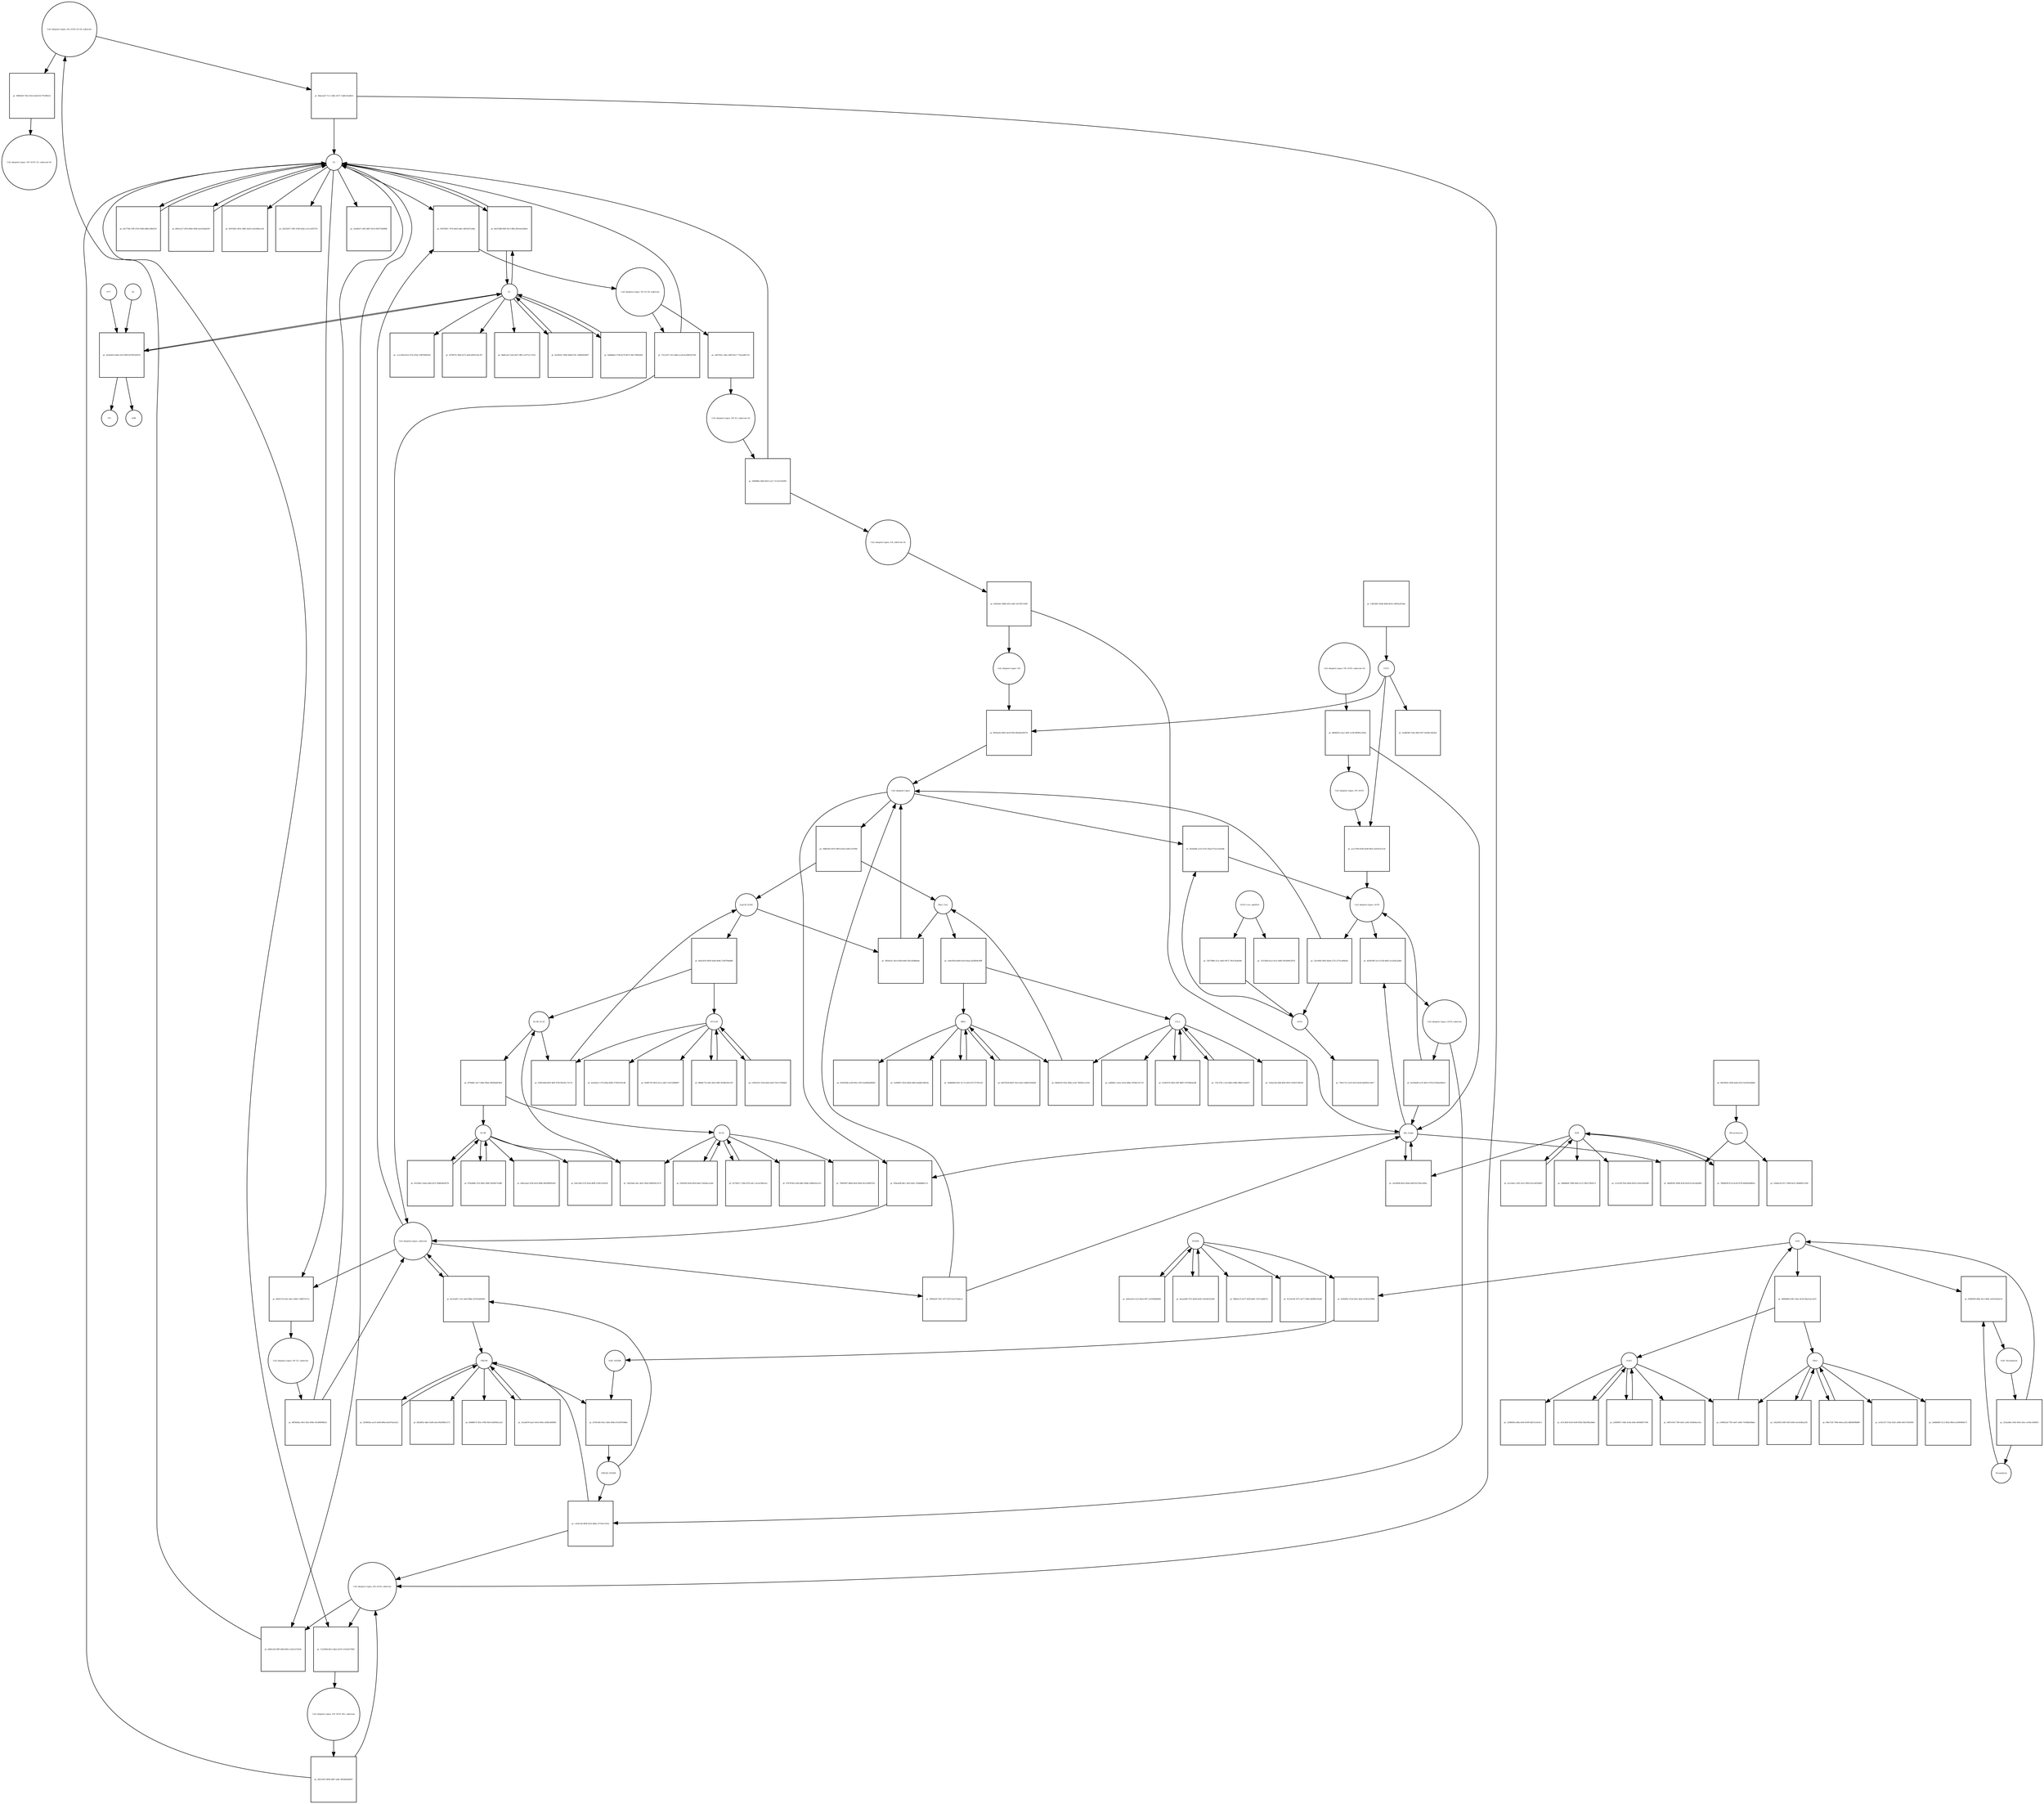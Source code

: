 strict digraph  {
"Cul2 ubiquitin ligase_N8_Orf10_E2-Ub_substrate" [annotation="urn_miriam_ncbiprotein_BCD58762|urn_miriam_hgnc.symbol_UBE2|urn_miriam_hgnc.symbol_ZYG11B|urn_miriam_hgnc.symbol_ELOB|urn_miriam_hgnc.symbol_ELOC|urn_miriam_hgnc.symbol_RBX1|urn_miriam_hgnc.symbol_CUL2|urn_miriam_hgnc.symbol_NEDD8", bipartite=0, cls=complex, fontsize=4, label="Cul2 ubiquitin ligase_N8_Orf10_E2-Ub_substrate", shape=circle];
"pr_094f0a0f-75b2-41b2-bcb8-02277b39622e" [annotation="", bipartite=1, cls=process, fontsize=4, label="pr_094f0a0f-75b2-41b2-bcb8-02277b39622e", shape=square];
"Cul2 ubiquitin ligase_N8_Orf10_E2_substrate-Ub" [annotation="urn_miriam_ncbiprotein_BCD58762|urn_miriam_hgnc.symbol_UBE2|urn_miriam_hgnc.symbol_ZYG11B|urn_miriam_hgnc.symbol_ELOB|urn_miriam_hgnc.symbol_ELOC|urn_miriam_hgnc.symbol_RBX1|urn_miriam_hgnc.symbol_CUL2|urn_miriam_hgnc.symbol_NEDD8", bipartite=0, cls=complex, fontsize=4, label="Cul2 ubiquitin ligase_N8_Orf10_E2_substrate-Ub", shape=circle];
"Cul2 ubiquitin ligase_N8_E2-Ub_substrate" [annotation="urn_miriam_hgnc.symbol_ZYG11B|urn_miriam_hgnc.symbol_RBX1|urn_miriam_hgnc.symbol_ELOB|urn_miriam_hgnc.symbol_ELOC|urn_miriam_hgnc.symbol_CUL2|urn_miriam_hgnc.symbol_NEDD8|urn_miriam_hgnc.symbol_UBE2", bipartite=0, cls=complex, fontsize=4, label="Cul2 ubiquitin ligase_N8_E2-Ub_substrate", shape=circle];
"pr_a9d7362c-39ee-44f9-92e7-772eea8d17e3" [annotation="", bipartite=1, cls=process, fontsize=4, label="pr_a9d7362c-39ee-44f9-92e7-772eea8d17e3", shape=square];
"Cul2 ubiquitin ligase_N8_E2_substrate-Ub" [annotation="urn_miriam_hgnc.symbol_ZYG11B|urn_miriam_hgnc.symbol_UBE2|urn_miriam_hgnc.symbol_ELOB|urn_miriam_hgnc.symbol_ELOC|urn_miriam_hgnc.symbol_RBX1|urn_miriam_hgnc.symbol_CUL2|urn_miriam_hgnc.symbol_NEDD8", bipartite=0, cls=complex, fontsize=4, label="Cul2 ubiquitin ligase_N8_E2_substrate-Ub", shape=circle];
E2 [annotation="urn_miriam_hgnc.symbol_UBE2", bipartite=0, cls=macromolecule, fontsize=4, label=E2, shape=circle];
"pr_6dcf3388-f685-45cf-9f6a-85fe4cb2d6ed" [annotation="", bipartite=1, cls=process, fontsize=4, label="pr_6dcf3388-f685-45cf-9f6a-85fe4cb2d6ed", shape=square];
E1 [annotation="urn_miriam_hgnc.symbol_UBA", bipartite=0, cls=macromolecule, fontsize=4, label=E1, shape=circle];
"pr_b5e4e852-b4d2-43c9-9f4f-647f92592876" [annotation="", bipartite=1, cls=process, fontsize=4, label="pr_b5e4e852-b4d2-43c9-9f4f-647f92592876", shape=square];
Ub [annotation="", bipartite=0, cls="simple chemical", fontsize=4, label=Ub, shape=circle];
ATP [annotation="", bipartite=0, cls="simple chemical", fontsize=4, label=ATP, shape=circle];
AMP [annotation="", bipartite=0, cls="simple chemical", fontsize=4, label=AMP, shape=circle];
PPi [annotation="", bipartite=0, cls="simple chemical", fontsize=4, label=PPi, shape=circle];
"Cul2 ubiquitin ligase_substrate" [annotation="urn_miriam_hgnc.symbol_ZYg11B|urn_miriam_hgnc.symbol_ELOB|urn_miriam_hgnc.symbol_ELOC|urn_miriam_hgnc.symbol_RBX1|urn_miriam_hgnc.symbol_CUL2|urn_miriam_hgnc.symbol_NEDD8", bipartite=0, cls=complex, fontsize=4, label="Cul2 ubiquitin ligase_substrate", shape=circle];
"pr_05076901-7479-4d43-ad4c-46f1b07a16be" [annotation="", bipartite=1, cls=process, fontsize=4, label="pr_05076901-7479-4d43-ad4c-46f1b07a16be", shape=square];
"Cul2 ubiquitin ligase_N8_Orf10_substrate" [annotation="urn_miriam_ncbiprotein_BCD58762|urn_miriam_hgnc.symbol_ZYG11B|urn_miriam_hgnc.symbol_ELOB|urn_miriam_hgnc.symbol_ELOC|urn_miriam_hgnc.symbol_RBX1|urn_miriam_hgnc.symbol_CUL2|urn_miriam_hgnc.symbol_NEDD8", bipartite=0, cls=complex, fontsize=4, label="Cul2 ubiquitin ligase_N8_Orf10_substrate", shape=circle];
"pr_64b0ce83-f8ff-44fd-b992-2c6e5cf7d22b" [annotation="", bipartite=1, cls=process, fontsize=4, label="pr_64b0ce83-f8ff-44fd-b992-2c6e5cf7d22b", shape=square];
ZYG11B [annotation="urn_miriam_hgnc_HGNC%3A25820", bipartite=0, cls=macromolecule, fontsize=4, label=ZYG11B, shape=circle];
"pr_88b9e77d-c8e5-40e3-96f1-fb39b3201c95" [annotation="", bipartite=1, cls=process, fontsize=4, label="pr_88b9e77d-c8e5-40e3-96f1-fb39b3201c95", shape=square];
UBE2M [annotation="urn_miriam_hgnc_HGNC%3A12491", bipartite=0, cls=macromolecule, fontsize=4, label=UBE2M, shape=circle];
"pr_3e2a6d78-bae5-4e02-900a-e82fbc8d0883" [annotation="", bipartite=1, cls=process, fontsize=4, label="pr_3e2a6d78-bae5-4e02-900a-e82fbc8d0883", shape=square];
UBA3 [annotation="urn_miriam_hgnc_HGNC%3A12470", bipartite=0, cls=macromolecule, fontsize=4, label=UBA3, shape=circle];
"pr_c822d935-82ff-45f3-b59e-b1e434faa256" [annotation="", bipartite=1, cls=process, fontsize=4, label="pr_c822d935-82ff-45f3-b59e-b1e434faa256", shape=square];
RBX1 [annotation="urn_miriam_hgnc_HGNC%3A9928", bipartite=0, cls=macromolecule, fontsize=4, label=RBX1, shape=circle];
"pr_3e8b8d40-832c-4c73-a203-67a77a7811e4" [annotation="", bipartite=1, cls=process, fontsize=4, label="pr_3e8b8d40-832c-4c73-a203-67a77a7811e4", shape=square];
"Orf10 (+)ss sgmRNA" [annotation=urn_miriam_ncbiprotein_BCD58762, bipartite=0, cls="nucleic acid feature", fontsize=4, label="Orf10 (+)ss sgmRNA", shape=circle];
"pr_55673884-3c2c-4442-9672-78147eede09e" [annotation="", bipartite=1, cls=process, fontsize=4, label="pr_55673884-3c2c-4442-9672-78147eede09e", shape=square];
Orf10 [annotation=urn_miriam_ncbiprotein_BCD58762, bipartite=0, cls=macromolecule, fontsize=4, label=Orf10, shape=circle];
NEDD8 [annotation="urn_miriam_hgnc_HGNC%3A7732", bipartite=0, cls=macromolecule, fontsize=4, label=NEDD8, shape=circle];
"pr_eb0ea41d-1e23-40a4-9917-ae959d86d6fd" [annotation="", bipartite=1, cls=process, fontsize=4, label="pr_eb0ea41d-1e23-40a4-9917-ae959d86d6fd", shape=square];
NAE1 [annotation="urn_miriam_hgnc_HGNC%3A621", bipartite=0, cls=macromolecule, fontsize=4, label=NAE1, shape=circle];
"pr_415c4b3f-8c0f-4e49-859d-3bb19f6a3bd0" [annotation="", bipartite=1, cls=process, fontsize=4, label="pr_415c4b3f-8c0f-4e49-859d-3bb19f6a3bd0", shape=square];
ELOC [annotation="urn_miriam_hgnc_HGNC%3A11617", bipartite=0, cls=macromolecule, fontsize=4, label=ELOC, shape=circle];
"pr_f5fef63b-443d-4050-bba1-f3d3dececdaf" [annotation="", bipartite=1, cls=process, fontsize=4, label="pr_f5fef63b-443d-4050-bba1-f3d3dececdaf", shape=square];
ELOB [annotation="urn_miriam_hgnc_HGNC%3A11619", bipartite=0, cls=macromolecule, fontsize=4, label=ELOB, shape=circle];
"pr_931440a7-4aba-440e-ba7f-208b50b3637b" [annotation="", bipartite=1, cls=process, fontsize=4, label="pr_931440a7-4aba-440e-ba7f-208b50b3637b", shape=square];
"pr_efe7758c-f5ff-47e9-9380-d6bfc29b0230" [annotation="", bipartite=1, cls=process, fontsize=4, label="pr_efe7758c-f5ff-47e9-9380-d6bfc29b0230", shape=square];
"pr_6e2492a7-9f9d-448d-874c-266f06436f97" [annotation="", bipartite=1, cls=process, fontsize=4, label="pr_6e2492a7-9f9d-448d-874c-266f06436f97", shape=square];
DUB [annotation="urn_miriam_hgnc.symbol_DUB", bipartite=0, cls=macromolecule, fontsize=4, label=DUB, shape=circle];
"pr_7bf80e99-87cd-4c04-9578-bd2fbab9883a" [annotation="", bipartite=1, cls=process, fontsize=4, label="pr_7bf80e99-87cd-4c04-9578-bd2fbab9883a", shape=square];
CUL2 [annotation="urn_miriam_hgnc_HGNC%3A2552", bipartite=0, cls=macromolecule, fontsize=4, label=CUL2, shape=circle];
"pr_51e83576-30b2-43ff-98d5-57b764fedcd8" [annotation="", bipartite=1, cls=process, fontsize=4, label="pr_51e83576-30b2-43ff-98d5-57b764fedcd8", shape=square];
"pr_c03b3142-323d-4afd-a42d-792ce7029de8" [annotation="", bipartite=1, cls=process, fontsize=4, label="pr_c03b3142-323d-4afd-a42d-792ce7029de8", shape=square];
"pr_292685ba-ae35-4a98-b84d-ebed742ee622" [annotation="", bipartite=1, cls=process, fontsize=4, label="pr_292685ba-ae35-4a98-b84d-ebed742ee622", shape=square];
"pr_6f6e732f-700d-44ed-a202-ddf64f99b889" [annotation="", bipartite=1, cls=process, fontsize=4, label="pr_6f6e732f-700d-44ed-a202-ddf64f99b889", shape=square];
"pr_0d57b558-46d7-43c6-ade1-eb66210e8e4f" [annotation="", bipartite=1, cls=process, fontsize=4, label="pr_0d57b558-46d7-43c6-ade1-eb66210e8e4f", shape=square];
"pr_0aa2a000-7f15-4b38-b428-1e65443222b8" [annotation="", bipartite=1, cls=process, fontsize=4, label="pr_0aa2a000-7f15-4b38-b428-1e65443222b8", shape=square];
"pr_a5690057-c882-4cd4-a94a-9ef4d0817596" [annotation="", bipartite=1, cls=process, fontsize=4, label="pr_a5690057-c882-4cd4-a94a-9ef4d0817596", shape=square];
"pr_6272b5c1-72bb-4762-adc1-2ecee580caec" [annotation="", bipartite=1, cls=process, fontsize=4, label="pr_6272b5c1-72bb-4762-adc1-2ecee580caec", shape=square];
"pr_876edb8e-1f22-4b6c-899f-54e4fb731dd6" [annotation="", bipartite=1, cls=process, fontsize=4, label="pr_876edb8e-1f22-4b6c-899f-54e4fb731dd6", shape=square];
"pr_800a1e27-2f50-49b4-936b-4e5cb5b4d1f9" [annotation="", bipartite=1, cls=process, fontsize=4, label="pr_800a1e27-2f50-49b4-936b-4e5cb5b4d1f9", shape=square];
"pr_8a8bbbd2-3748-4e79-9b75-28e178940209" [annotation="", bipartite=1, cls=process, fontsize=4, label="pr_8a8bbbd2-3748-4e79-9b75-28e178940209", shape=square];
"pr_a2cc8eec-cb91-4a15-9992-81ac4052bbf3" [annotation="", bipartite=1, cls=process, fontsize=4, label="pr_a2cc8eec-cb91-4a15-9992-81ac4052bbf3", shape=square];
"pr_733c376c-c2cd-4db3-a988-30bd112a6f37" [annotation="", bipartite=1, cls=process, fontsize=4, label="pr_733c376c-c2cd-4db3-a988-30bd112a6f37", shape=square];
"pr_13823687-9a86-469d-9b10-c9095a267dae" [annotation="", bipartite=1, cls=process, fontsize=4, label="pr_13823687-9a86-469d-9b10-c9095a267dae", shape=square];
CSN5 [annotation="", bipartite=0, cls=complex, fontsize=4, label=CSN5, shape=circle];
"pr_90e5063e-2944-4a9a-b535-fa2f342ed8d4" [annotation="", bipartite=1, cls=process, fontsize=4, label="pr_90e5063e-2944-4a9a-b535-fa2f342ed8d4", shape=square];
"26S-proteasom" [annotation="urn_miriam_obo.go_GO%3A0000502", bipartite=0, cls=complex, fontsize=4, label="26S-proteasom", shape=circle];
NAE_Pevonedistat [annotation="urn_miriam_obo.chebi_CHEBI%3A145535|urn_miriam_hgnc.symbol_NAE1|urn_miriam_hgnc.symbol_UBA3", bipartite=0, cls=complex, fontsize=4, label=NAE_Pevonedistat, shape=circle];
"pr_223a2d6a-10d3-4455-a6ec-ee58c5340835" [annotation="", bipartite=1, cls=process, fontsize=4, label="pr_223a2d6a-10d3-4455-a6ec-ee58c5340835", shape=square];
Pevonedistat [annotation="urn_miriam_obo.chebi_CHEBI%3A145535", bipartite=0, cls="simple chemical", fontsize=4, label=Pevonedistat, shape=circle];
NAE [annotation="urn_miriam_hgnc.symbol_NAE1|urn_miriam_hgnc.symbol_UBA3", bipartite=0, cls=complex, fontsize=4, label=NAE, shape=circle];
"pr_b680b80d-4381-44ee-9e30-09ae5aec9a7f" [annotation="", bipartite=1, cls=process, fontsize=4, label="pr_b680b80d-4381-44ee-9e30-09ae5aec9a7f", shape=square];
ELOB_ELOC [annotation="urn_miriam_hgnc.symbol_ELOB|urn_miriam_hgnc.symbol_ELOC", bipartite=0, cls=complex, fontsize=4, label=ELOB_ELOC, shape=circle];
"pr_2f7fd00c-e0c7-464e-98eb-28049a8d7b64" [annotation="", bipartite=1, cls=process, fontsize=4, label="pr_2f7fd00c-e0c7-464e-98eb-28049a8d7b64", shape=square];
Zyg11B_EloBC [annotation="urn_miriam_hgnc.symbol_ZYG11B|urn_miriam_hgnc.symbol_ELOB|urn_miriam_hgnc.symbol_ELOC", bipartite=0, cls=complex, fontsize=4, label=Zyg11B_EloBC, shape=circle];
"pr_4b5e2616-8839-4a09-b04b-27667f9ddddf" [annotation="", bipartite=1, cls=process, fontsize=4, label="pr_4b5e2616-8839-4a09-b04b-27667f9ddddf", shape=square];
"Cul2 ubiquitin ligase_N8_substrate-Ub" [annotation="urn_miriam_hgnc.symbol_ZYG11B|urn_miriam_hgnc.symbol_ELOB|urn_miriam_hgnc.symbol_ELOC|urn_miriam_hgnc.symbol_RBX1|urn_miriam_hgnc.symbol_CUL2|urn_miriam_hgnc.symbol_NEDD8", bipartite=0, cls=complex, fontsize=4, label="Cul2 ubiquitin ligase_N8_substrate-Ub", shape=circle];
"pr_50441bfc-8d9b-42f1-a46f-7eb73f57c809" [annotation="", bipartite=1, cls=process, fontsize=4, label="pr_50441bfc-8d9b-42f1-a46f-7eb73f57c809", shape=square];
"Cul2 ubiquitin ligase_N8" [annotation="urn_miriam_hgnc.symbol_ZYG11B|urn_miriam_hgnc.symbol_ELOB|urn_miriam_hgnc.symbol_ELOC|urn_miriam_hgnc.symbol_RBX1|urn_miriam_hgnc.symbol_CUL2|urn_miriam_hgnc.symbol_NEDD8", bipartite=0, cls=complex, fontsize=4, label="Cul2 ubiquitin ligase_N8", shape=circle];
ubit_traget [annotation="", bipartite=0, cls=macromolecule, fontsize=4, label=ubit_traget, shape=circle];
"pr_3f060e69-7821-47f7-837f-fe3cf7a4fec4" [annotation="", bipartite=1, cls=process, fontsize=4, label="pr_3f060e69-7821-47f7-837f-fe3cf7a4fec4", shape=square];
"Cul2 ubiquitin ligase" [annotation="urn_miriam_hgnc.symbol_RBX1|urn_miriam_hgnc.symbol_CUL2|urn_miriam_hgnc.symbol_ZYG11B|urn_miriam_hgnc.symbol_ELOB|urn_miriam_hgnc.symbol_ELOC", bipartite=0, cls=complex, fontsize=4, label="Cul2 ubiquitin ligase", shape=circle];
"Cul2 ubiquitin ligase_N8_Orf10_substrate-Ub" [annotation="urn_miriam_ncbiprotein_BCD58762|urn_miriam_hgnc.symbol_ZYG11B|urn_miriam_hgnc.symbol_ELOB|urn_miriam_hgnc.symbol_ELOC|urn_miriam_hgnc.symbol_RBX1|urn_miriam_hgnc.symbol_CUL2|urn_miriam_hgnc.symbol_NEDD8", bipartite=0, cls=complex, fontsize=4, label="Cul2 ubiquitin ligase_N8_Orf10_substrate-Ub", shape=circle];
"pr_866b6241-eaa1-4d97-ac40-60f9fac2f56a" [annotation="", bipartite=1, cls=process, fontsize=4, label="pr_866b6241-eaa1-4d97-ac40-60f9fac2f56a", shape=square];
"Cul2 ubiquitin ligase_N8_Orf10" [annotation="urn_miriam_hgnc.symbol_ZYG11B|urn_miriam_hgnc.symbol_ELOB|urn_miriam_hgnc.symbol_ELOC|urn_miriam_hgnc.symbol_RBX1|urn_miriam_hgnc.symbol_CUL2|urn_miriam_hgnc.symbol_NEDD8|urn_miriam_ncbiprotein_BCD58762", bipartite=0, cls=complex, fontsize=4, label="Cul2 ubiquitin ligase_N8_Orf10", shape=circle];
"Cul2 ubiquitin ligase_Orf10_substrate" [annotation="urn_miriam_ncbiprotein_BCD58762|urn_miriam_hgnc.symbol_ZYg11B|urn_miriam_hgnc.symbol_ELOB|urn_miriam_hgnc.symbol_ELOC|urn_miriam_hgnc.symbol_RBX1|urn_miriam_hgnc.symbol_CUL2", bipartite=0, cls=complex, fontsize=4, label="Cul2 ubiquitin ligase_Orf10_substrate", shape=circle];
"pr_0cd34a89-a132-4621-975d-fc63dae044cb" [annotation="", bipartite=1, cls=process, fontsize=4, label="pr_0cd34a89-a132-4621-975d-fc63dae044cb", shape=square];
"Cul2 ubiquitin ligase_Orf10" [annotation="urn_miriam_ncbiprotein_BCD58762|urn_miriam_hgnc.symbol_ZYG11B|urn_miriam_hgnc.symbol_ELOB|urn_miriam_hgnc.symbol_ELOC|urn_miriam_hgnc.symbol_RBX1|urn_miriam_hgnc.symbol_CUL2", bipartite=0, cls=complex, fontsize=4, label="Cul2 ubiquitin ligase_Orf10", shape=circle];
"pr_acce7050-4f38-4e40-88cb-a261fe5c5c0c" [annotation="", bipartite=1, cls=process, fontsize=4, label="pr_acce7050-4f38-4e40-88cb-a261fe5c5c0c", shape=square];
"pr_22e16f02-fd95-4b3d-a735-2373ce66fab2" [annotation="", bipartite=1, cls=process, fontsize=4, label="pr_22e16f02-fd95-4b3d-a735-2373ce66fab2", shape=square];
"pr_8f39ea9e-9665-4e26-95fd-90da9ae90376" [annotation="", bipartite=1, cls=process, fontsize=4, label="pr_8f39ea9e-9665-4e26-95fd-90da9ae90376", shape=square];
"pr_38dfee82-b070-4d03-b3a9-e2dfc5c4700d" [annotation="", bipartite=1, cls=process, fontsize=4, label="pr_38dfee82-b070-4d03-b3a9-e2dfc5c4700d", shape=square];
Rbx1_Cul2 [annotation="urn_miriam_hgnc.symbol_RBX1|urn_miriam_hgnc.symbol_CUL2", bipartite=0, cls=complex, fontsize=4, label=Rbx1_Cul2, shape=circle];
"pr_304888fa-fddd-4825-a1a7-7e13e3102d05" [annotation="", bipartite=1, cls=process, fontsize=4, label="pr_304888fa-fddd-4825-a1a7-7e13e3102d05", shape=square];
"Cul2 ubiquitin ligase_N8_E2_substrate" [annotation="urn_miriam_hgnc.symbol_ZYG11B|urn_miriam_hgnc.symbol_ELOB|urn_miriam_hgnc.symbol_ELOC|urn_miriam_hgnc.symbol_RBX1|urn_miriam_hgnc.symbol_CUL2|urn_miriam_hgnc.symbol_NEDD8", bipartite=0, cls=complex, fontsize=4, label="Cul2 ubiquitin ligase_N8_E2_substrate", shape=circle];
"pr_0859d3da-29e5-42fa-856b-341468906b24" [annotation="", bipartite=1, cls=process, fontsize=4, label="pr_0859d3da-29e5-42fa-856b-341468906b24", shape=square];
"Cul2 ubiquitin ligase_N8_Orf10_0E2_substrate" [annotation="urn_miriam_ncbiprotein_BCD58762|urn_miriam_hgnc.symbol_ZYG11B|urn_miriam_hgnc.symbol_ELOB|urn_miriam_hgnc.symbol_ELOC|urn_miriam_hgnc.symbol_RBX1|urn_miriam_hgnc.symbol_CUL2|urn_miriam_hgnc.symbol_NEDD8|urn_miriam_hgnc.symbol_UBE2", bipartite=0, cls=complex, fontsize=4, label="Cul2 ubiquitin ligase_N8_Orf10_0E2_substrate", shape=circle];
"pr_28510187-883b-4087-ad6c-9650b2bb4997" [annotation="", bipartite=1, cls=process, fontsize=4, label="pr_28510187-883b-4087-ad6c-9650b2bb4997", shape=square];
"pr_c64e395d-be68-42e0-9eab-ad20694cdf8f" [annotation="", bipartite=1, cls=process, fontsize=4, label="pr_c64e395d-be68-42e0-9eab-ad20694cdf8f", shape=square];
"pr_cbe28f48-bb1d-49a8-a469-8a756ece66ec" [annotation="", bipartite=1, cls=process, fontsize=4, label="pr_cbe28f48-bb1d-49a8-a469-8a756ece66ec", shape=square];
"pr_57e1e5f7-33cf-448e-ace8-8ce90610278d" [annotation="", bipartite=1, cls=process, fontsize=4, label="pr_57e1e5f7-33cf-448e-ace8-8ce90610278d", shape=square];
"pr_8daeaed7-7cc1-44bc-b571-7ad0e23ad8c6" [annotation="", bipartite=1, cls=process, fontsize=4, label="pr_8daeaed7-7cc1-44bc-b571-7ad0e23ad8c6", shape=square];
"pr_0bb94581-6048-4c8f-9a26-fe1aec8ed00e" [annotation="", bipartite=1, cls=process, fontsize=4, label="pr_0bb94581-6048-4c8f-9a26-fe1aec8ed00e", shape=square];
"pr_4a3a0acf-1178-45ba-8d36-37281d7afcd6" [annotation="", bipartite=1, cls=process, fontsize=4, label="pr_4a3a0acf-1178-45ba-8d36-37281d7afcd6", shape=square];
"pr_95d81795-9610-41ca-adef-118c52d9b827" [annotation="", bipartite=1, cls=process, fontsize=4, label="pr_95d81795-9610-41ca-adef-118c52d9b827", shape=square];
"pr_bfb28f2e-4bef-42d9-afa0-f6d298fe3172" [annotation="", bipartite=1, cls=process, fontsize=4, label="pr_bfb28f2e-4bef-42d9-afa0-f6d298fe3172", shape=square];
"pr_69d86b74-3f2e-478b-95b5-8eff0bf1a2a5" [annotation="", bipartite=1, cls=process, fontsize=4, label="pr_69d86b74-3f2e-478b-95b5-8eff0bf1a2a5", shape=square];
"pr_1e921c07-516a-4241-a98d-444157b93383" [annotation="", bipartite=1, cls=process, fontsize=4, label="pr_1e921c07-516a-4241-a98d-444157b93383", shape=square];
"pr_24d84d80-51c5-482a-88e4-a250000b4271" [annotation="", bipartite=1, cls=process, fontsize=4, label="pr_24d84d80-51c5-482a-88e4-a250000b4271", shape=square];
"pr_05287b4b-a108-405c-a953-da2809a869d3" [annotation="", bipartite=1, cls=process, fontsize=4, label="pr_05287b4b-a108-405c-a953-da2809a869d3", shape=square];
"pr_1e00967c-fb33-46e6-a865-bedd0c508c6a" [annotation="", bipartite=1, cls=process, fontsize=4, label="pr_1e00967c-fb33-46e6-a865-bedd0c508c6a", shape=square];
"pr_151f1bdf-b1a3-41a1-b09e-092560613b7b" [annotation="", bipartite=1, cls=process, fontsize=4, label="pr_151f1bdf-b1a3-41a1-b09e-092560613b7b", shape=square];
"pr_79e5c7ce-22c8-45c8-8a5b-8ed950cc6617" [annotation="", bipartite=1, cls=process, fontsize=4, label="pr_79e5c7ce-22c8-45c8-8a5b-8ed950cc6617", shape=square];
"pr_9b66a115-0a77-4f28-bd01-1557c4d0d751" [annotation="", bipartite=1, cls=process, fontsize=4, label="pr_9b66a115-0a77-4f28-bd01-1557c4d0d751", shape=square];
"pr_913c8c00-1871-4a77-93b6-d45f89c50ed4" [annotation="", bipartite=1, cls=process, fontsize=4, label="pr_913c8c00-1871-4a77-93b6-d45f89c50ed4", shape=square];
"pr_0487e419-739f-4a81-a34d-1f26b0eecf3a" [annotation="", bipartite=1, cls=process, fontsize=4, label="pr_0487e419-739f-4a81-a34d-1f26b0eecf3a", shape=square];
"pr_1af9b65b-e6bb-4e04-8189-4df313c8cdc5" [annotation="", bipartite=1, cls=process, fontsize=4, label="pr_1af9b65b-e6bb-4e04-8189-4df313c8cdc5", shape=square];
"pr_9747d76d-ce6d-4dd1-86db-23db81b3ca7e" [annotation="", bipartite=1, cls=process, fontsize=4, label="pr_9747d76d-ce6d-4dd1-86db-23db81b3ca7e", shape=square];
"pr_74892007-d80d-4b24-99eb-9a31208d701b" [annotation="", bipartite=1, cls=process, fontsize=4, label="pr_74892007-d80d-4b24-99eb-9a31208d701b", shape=square];
"pr_83bceaad-3108-4e1b-988a-60e099695283" [annotation="", bipartite=1, cls=process, fontsize=4, label="pr_83bceaad-3108-4e1b-988a-60e099695283", shape=square];
"pr_fa6c24fa-072f-41ba-8b9f-2169c33a503f" [annotation="", bipartite=1, cls=process, fontsize=4, label="pr_fa6c24fa-072f-41ba-8b9f-2169c33a503f", shape=square];
"pr_0937d03c-803c-4861-be83-acb2586aca30" [annotation="", bipartite=1, cls=process, fontsize=4, label="pr_0937d03c-803c-4861-be83-acb2586aca30", shape=square];
"pr_2b355457-7d91-4786-b26a-ca11ce953735" [annotation="", bipartite=1, cls=process, fontsize=4, label="pr_2b355457-7d91-4786-b26a-ca11ce953735", shape=square];
"pr_cce13d54-ffe3-473a-9542-1fdf7b6993e8" [annotation="", bipartite=1, cls=process, fontsize=4, label="pr_cce13d54-ffe3-473a-9542-1fdf7b6993e8", shape=square];
"pr_ef785f74-76b0-4373-afd0-d92f251bc3f7" [annotation="", bipartite=1, cls=process, fontsize=4, label="pr_ef785f74-76b0-4373-afd0-d92f251bc3f7", shape=square];
"pr_2d848b44-7988-4a85-a115-5fb5178b3e72" [annotation="", bipartite=1, cls=process, fontsize=4, label="pr_2d848b44-7988-4a85-a115-5fb5178b3e72", shape=square];
"pr_e11acfff-f24a-4404-85d3-a162a1b2b5d6" [annotation="", bipartite=1, cls=process, fontsize=4, label="pr_e11acfff-f24a-4404-85d3-a162a1b2b5d6", shape=square];
"pr_742aecb4-afb6-4fd2-9910-318415148324" [annotation="", bipartite=1, cls=process, fontsize=4, label="pr_742aecb4-afb6-4fd2-9910-318415148324", shape=square];
"pr_a36b06c1-a4ce-4c0e-b6ba-19538c221723" [annotation="", bipartite=1, cls=process, fontsize=4, label="pr_a36b06c1-a4ce-4c0e-b6ba-19538c221723", shape=square];
"pr_5edd0306-7ede-48af-9f27-9a5bbc3de4a9" [annotation="", bipartite=1, cls=process, fontsize=4, label="pr_5edd0306-7ede-48af-9f27-9a5bbc3de4a9", shape=square];
"pr_226ebce0-0117-49f4-be33-3b4f685c2209" [annotation="", bipartite=1, cls=process, fontsize=4, label="pr_226ebce0-0117-49f4-be33-3b4f685c2209", shape=square];
NAE_NEDD8 [annotation="urn_miriam_hgnc.symbol_NEDD8|urn_miriam_hgnc.symbol_NAE1|urn_miriam_hgnc.symbol_UBA3", bipartite=0, cls=complex, fontsize=4, label=NAE_NEDD8, shape=circle];
"pr_4159c6d5-83a1-4d3e-884a-b7e0307b46bc" [annotation="", bipartite=1, cls=process, fontsize=4, label="pr_4159c6d5-83a1-4d3e-884a-b7e0307b46bc", shape=square];
UBE2M_NEDD8 [annotation="urn_miriam_hgnc.symbol_UBE2M|urn_miriam_hgnc.symbol_NEDD8", bipartite=0, cls=complex, fontsize=4, label=UBE2M_NEDD8, shape=circle];
"pr_362fa8be-a12e-47e5-92a4-071ecec6a44b" [annotation="", bipartite=1, cls=process, fontsize=4, label="pr_362fa8be-a12e-47e5-92a4-071ecec6a44b", shape=square];
"pr_42056f9c-97a0-443c-8abf-41681fe59f8d" [annotation="", bipartite=1, cls=process, fontsize=4, label="pr_42056f9c-97a0-443c-8abf-41681fe59f8d", shape=square];
"pr_f3086590-d9be-4fc2-860e-a0241462dc43" [annotation="", bipartite=1, cls=process, fontsize=4, label="pr_f3086590-d9be-4fc2-860e-a0241462dc43", shape=square];
"pr_c940423d-7781-4eb7-a046-71858bd18bba" [annotation="", bipartite=1, cls=process, fontsize=4, label="pr_c940423d-7781-4eb7-a046-71858bd18bba", shape=square];
"pr_034632d6-b855-482f-97df-f0e59cc72c74" [annotation="", bipartite=1, cls=process, fontsize=4, label="pr_034632d6-b855-482f-97df-f0e59cc72c74", shape=square];
"pr_18ef2dad-3afc-4b51-9fad-e089024c5574" [annotation="", bipartite=1, cls=process, fontsize=4, label="pr_18ef2dad-3afc-4b51-9fad-e089024c5574", shape=square];
"pr_3f656cb1-26c4-4500-b481-fb5cd3d8debb" [annotation="", bipartite=1, cls=process, fontsize=4, label="pr_3f656cb1-26c4-4500-b481-fb5cd3d8debb", shape=square];
"pr_f56aaa98-b8cc-46cf-bb3c-250d8dbb5c7e" [annotation="", bipartite=1, cls=process, fontsize=4, label="pr_f56aaa98-b8cc-46cf-bb3c-250d8dbb5c7e", shape=square];
"pr_be1d1d01-131e-44e9-88ba-2f105e8d2983" [annotation="", bipartite=1, cls=process, fontsize=4, label="pr_be1d1d01-131e-44e9-88ba-2f105e8d2983", shape=square];
"pr_4028108f-2ce3-413b-b902-5ce2f4a2a0b9" [annotation="", bipartite=1, cls=process, fontsize=4, label="pr_4028108f-2ce3-413b-b902-5ce2f4a2a0b9", shape=square];
"pr_cd19ccbf-4858-4532-b8de-cf7516c5761a" [annotation="", bipartite=1, cls=process, fontsize=4, label="pr_cd19ccbf-4858-4532-b8de-cf7516c5761a", shape=square];
"pr_0f647a7d-241e-4bc2-af86-118f857ef71c" [annotation="", bipartite=1, cls=process, fontsize=4, label="pr_0f647a7d-241e-4bc2-af86-118f857ef71c", shape=square];
"pr_7c41ffd4-66c2-4da3-a67d-1210a0573fb9" [annotation="", bipartite=1, cls=process, fontsize=4, label="pr_7c41ffd4-66c2-4da3-a67d-1210a0573fb9", shape=square];
"pr_94a6fc62-f3ee-46da-ac9a-7842b5cce32d" [annotation="", bipartite=1, cls=process, fontsize=4, label="pr_94a6fc62-f3ee-46da-ac9a-7842b5cce32d", shape=square];
"pr_9ddfceb3-7aa8-4427-9f81-e35751c7315c" [annotation="", bipartite=1, cls=process, fontsize=4, label="pr_9ddfceb3-7aa8-4427-9f81-e35751c7315c", shape=square];
"pr_16a4fe07-cdf5-4687-8214-f9027569df0b" [annotation="", bipartite=1, cls=process, fontsize=4, label="pr_16a4fe07-cdf5-4687-8214-f9027569df0b", shape=square];
"Cul2 ubiquitin ligase_N8_Orf10_E2-Ub_substrate" -> "pr_094f0a0f-75b2-41b2-bcb8-02277b39622e"  [annotation="", interaction_type=consumption];
"Cul2 ubiquitin ligase_N8_Orf10_E2-Ub_substrate" -> "pr_8daeaed7-7cc1-44bc-b571-7ad0e23ad8c6"  [annotation="", interaction_type=consumption];
"pr_094f0a0f-75b2-41b2-bcb8-02277b39622e" -> "Cul2 ubiquitin ligase_N8_Orf10_E2_substrate-Ub"  [annotation="", interaction_type=production];
"Cul2 ubiquitin ligase_N8_E2-Ub_substrate" -> "pr_a9d7362c-39ee-44f9-92e7-772eea8d17e3"  [annotation="", interaction_type=consumption];
"Cul2 ubiquitin ligase_N8_E2-Ub_substrate" -> "pr_57e1e5f7-33cf-448e-ace8-8ce90610278d"  [annotation="", interaction_type=consumption];
"pr_a9d7362c-39ee-44f9-92e7-772eea8d17e3" -> "Cul2 ubiquitin ligase_N8_E2_substrate-Ub"  [annotation="", interaction_type=production];
"Cul2 ubiquitin ligase_N8_E2_substrate-Ub" -> "pr_304888fa-fddd-4825-a1a7-7e13e3102d05"  [annotation="", interaction_type=consumption];
E2 -> "pr_6dcf3388-f685-45cf-9f6a-85fe4cb2d6ed"  [annotation="", interaction_type=consumption];
E2 -> "pr_05076901-7479-4d43-ad4c-46f1b07a16be"  [annotation="", interaction_type=consumption];
E2 -> "pr_64b0ce83-f8ff-44fd-b992-2c6e5cf7d22b"  [annotation="", interaction_type=consumption];
E2 -> "pr_efe7758c-f5ff-47e9-9380-d6bfc29b0230"  [annotation="", interaction_type=consumption];
E2 -> "pr_800a1e27-2f50-49b4-936b-4e5cb5b4d1f9"  [annotation="", interaction_type=consumption];
E2 -> "pr_0937d03c-803c-4861-be83-acb2586aca30"  [annotation="", interaction_type=consumption];
E2 -> "pr_2b355457-7d91-4786-b26a-ca11ce953735"  [annotation="", interaction_type=consumption];
E2 -> "pr_0f647a7d-241e-4bc2-af86-118f857ef71c"  [annotation="", interaction_type=consumption];
E2 -> "pr_7c41ffd4-66c2-4da3-a67d-1210a0573fb9"  [annotation="", interaction_type=consumption];
E2 -> "pr_16a4fe07-cdf5-4687-8214-f9027569df0b"  [annotation="", interaction_type=consumption];
"pr_6dcf3388-f685-45cf-9f6a-85fe4cb2d6ed" -> E2  [annotation="", interaction_type=production];
"pr_6dcf3388-f685-45cf-9f6a-85fe4cb2d6ed" -> E1  [annotation="", interaction_type=production];
E1 -> "pr_6dcf3388-f685-45cf-9f6a-85fe4cb2d6ed"  [annotation="", interaction_type=consumption];
E1 -> "pr_b5e4e852-b4d2-43c9-9f4f-647f92592876"  [annotation="", interaction_type=consumption];
E1 -> "pr_6e2492a7-9f9d-448d-874c-266f06436f97"  [annotation="", interaction_type=consumption];
E1 -> "pr_8a8bbbd2-3748-4e79-9b75-28e178940209"  [annotation="", interaction_type=consumption];
E1 -> "pr_cce13d54-ffe3-473a-9542-1fdf7b6993e8"  [annotation="", interaction_type=consumption];
E1 -> "pr_ef785f74-76b0-4373-afd0-d92f251bc3f7"  [annotation="", interaction_type=consumption];
E1 -> "pr_9ddfceb3-7aa8-4427-9f81-e35751c7315c"  [annotation="", interaction_type=consumption];
"pr_b5e4e852-b4d2-43c9-9f4f-647f92592876" -> E1  [annotation="", interaction_type=production];
"pr_b5e4e852-b4d2-43c9-9f4f-647f92592876" -> AMP  [annotation="", interaction_type=production];
"pr_b5e4e852-b4d2-43c9-9f4f-647f92592876" -> PPi  [annotation="", interaction_type=production];
Ub -> "pr_b5e4e852-b4d2-43c9-9f4f-647f92592876"  [annotation="", interaction_type=consumption];
ATP -> "pr_b5e4e852-b4d2-43c9-9f4f-647f92592876"  [annotation="", interaction_type=consumption];
"Cul2 ubiquitin ligase_substrate" -> "pr_05076901-7479-4d43-ad4c-46f1b07a16be"  [annotation="", interaction_type=consumption];
"Cul2 ubiquitin ligase_substrate" -> "pr_3f060e69-7821-47f7-837f-fe3cf7a4fec4"  [annotation="", interaction_type=consumption];
"Cul2 ubiquitin ligase_substrate" -> "pr_be1d1d01-131e-44e9-88ba-2f105e8d2983"  [annotation="", interaction_type=consumption];
"Cul2 ubiquitin ligase_substrate" -> "pr_0f647a7d-241e-4bc2-af86-118f857ef71c"  [annotation="", interaction_type=consumption];
"pr_05076901-7479-4d43-ad4c-46f1b07a16be" -> "Cul2 ubiquitin ligase_N8_E2-Ub_substrate"  [annotation="", interaction_type=production];
"Cul2 ubiquitin ligase_N8_Orf10_substrate" -> "pr_64b0ce83-f8ff-44fd-b992-2c6e5cf7d22b"  [annotation="", interaction_type=consumption];
"Cul2 ubiquitin ligase_N8_Orf10_substrate" -> "pr_7c41ffd4-66c2-4da3-a67d-1210a0573fb9"  [annotation="", interaction_type=consumption];
"pr_64b0ce83-f8ff-44fd-b992-2c6e5cf7d22b" -> "Cul2 ubiquitin ligase_N8_Orf10_E2-Ub_substrate"  [annotation="", interaction_type=production];
ZYG11B -> "pr_88b9e77d-c8e5-40e3-96f1-fb39b3201c95"  [annotation="", interaction_type=consumption];
ZYG11B -> "pr_c03b3142-323d-4afd-a42d-792ce7029de8"  [annotation="", interaction_type=consumption];
ZYG11B -> "pr_4a3a0acf-1178-45ba-8d36-37281d7afcd6"  [annotation="", interaction_type=consumption];
ZYG11B -> "pr_95d81795-9610-41ca-adef-118c52d9b827"  [annotation="", interaction_type=consumption];
ZYG11B -> "pr_034632d6-b855-482f-97df-f0e59cc72c74"  [annotation="", interaction_type=consumption];
"pr_88b9e77d-c8e5-40e3-96f1-fb39b3201c95" -> ZYG11B  [annotation="", interaction_type=production];
UBE2M -> "pr_3e2a6d78-bae5-4e02-900a-e82fbc8d0883"  [annotation="", interaction_type=consumption];
UBE2M -> "pr_292685ba-ae35-4a98-b84d-ebed742ee622"  [annotation="", interaction_type=consumption];
UBE2M -> "pr_bfb28f2e-4bef-42d9-afa0-f6d298fe3172"  [annotation="", interaction_type=consumption];
UBE2M -> "pr_69d86b74-3f2e-478b-95b5-8eff0bf1a2a5"  [annotation="", interaction_type=consumption];
UBE2M -> "pr_4159c6d5-83a1-4d3e-884a-b7e0307b46bc"  [annotation="", interaction_type=consumption];
"pr_3e2a6d78-bae5-4e02-900a-e82fbc8d0883" -> UBE2M  [annotation="", interaction_type=production];
UBA3 -> "pr_c822d935-82ff-45f3-b59e-b1e434faa256"  [annotation="", interaction_type=consumption];
UBA3 -> "pr_6f6e732f-700d-44ed-a202-ddf64f99b889"  [annotation="", interaction_type=consumption];
UBA3 -> "pr_1e921c07-516a-4241-a98d-444157b93383"  [annotation="", interaction_type=consumption];
UBA3 -> "pr_24d84d80-51c5-482a-88e4-a250000b4271"  [annotation="", interaction_type=consumption];
UBA3 -> "pr_c940423d-7781-4eb7-a046-71858bd18bba"  [annotation="", interaction_type=consumption];
"pr_c822d935-82ff-45f3-b59e-b1e434faa256" -> UBA3  [annotation="", interaction_type=production];
RBX1 -> "pr_3e8b8d40-832c-4c73-a203-67a77a7811e4"  [annotation="", interaction_type=consumption];
RBX1 -> "pr_0d57b558-46d7-43c6-ade1-eb66210e8e4f"  [annotation="", interaction_type=consumption];
RBX1 -> "pr_05287b4b-a108-405c-a953-da2809a869d3"  [annotation="", interaction_type=consumption];
RBX1 -> "pr_1e00967c-fb33-46e6-a865-bedd0c508c6a"  [annotation="", interaction_type=consumption];
RBX1 -> "pr_94a6fc62-f3ee-46da-ac9a-7842b5cce32d"  [annotation="", interaction_type=consumption];
"pr_3e8b8d40-832c-4c73-a203-67a77a7811e4" -> RBX1  [annotation="", interaction_type=production];
"Orf10 (+)ss sgmRNA" -> "pr_55673884-3c2c-4442-9672-78147eede09e"  [annotation="", interaction_type=consumption];
"Orf10 (+)ss sgmRNA" -> "pr_151f1bdf-b1a3-41a1-b09e-092560613b7b"  [annotation="", interaction_type=consumption];
"pr_55673884-3c2c-4442-9672-78147eede09e" -> Orf10  [annotation="", interaction_type=production];
Orf10 -> "pr_79e5c7ce-22c8-45c8-8a5b-8ed950cc6617"  [annotation="", interaction_type=consumption];
Orf10 -> "pr_362fa8be-a12e-47e5-92a4-071ecec6a44b"  [annotation="", interaction_type=consumption];
NEDD8 -> "pr_eb0ea41d-1e23-40a4-9917-ae959d86d6fd"  [annotation="", interaction_type=consumption];
NEDD8 -> "pr_0aa2a000-7f15-4b38-b428-1e65443222b8"  [annotation="", interaction_type=consumption];
NEDD8 -> "pr_9b66a115-0a77-4f28-bd01-1557c4d0d751"  [annotation="", interaction_type=consumption];
NEDD8 -> "pr_913c8c00-1871-4a77-93b6-d45f89c50ed4"  [annotation="", interaction_type=consumption];
NEDD8 -> "pr_42056f9c-97a0-443c-8abf-41681fe59f8d"  [annotation="", interaction_type=consumption];
"pr_eb0ea41d-1e23-40a4-9917-ae959d86d6fd" -> NEDD8  [annotation="", interaction_type=production];
NAE1 -> "pr_415c4b3f-8c0f-4e49-859d-3bb19f6a3bd0"  [annotation="", interaction_type=consumption];
NAE1 -> "pr_a5690057-c882-4cd4-a94a-9ef4d0817596"  [annotation="", interaction_type=consumption];
NAE1 -> "pr_0487e419-739f-4a81-a34d-1f26b0eecf3a"  [annotation="", interaction_type=consumption];
NAE1 -> "pr_1af9b65b-e6bb-4e04-8189-4df313c8cdc5"  [annotation="", interaction_type=consumption];
NAE1 -> "pr_c940423d-7781-4eb7-a046-71858bd18bba"  [annotation="", interaction_type=consumption];
"pr_415c4b3f-8c0f-4e49-859d-3bb19f6a3bd0" -> NAE1  [annotation="", interaction_type=production];
ELOC -> "pr_f5fef63b-443d-4050-bba1-f3d3dececdaf"  [annotation="", interaction_type=consumption];
ELOC -> "pr_6272b5c1-72bb-4762-adc1-2ecee580caec"  [annotation="", interaction_type=consumption];
ELOC -> "pr_9747d76d-ce6d-4dd1-86db-23db81b3ca7e"  [annotation="", interaction_type=consumption];
ELOC -> "pr_74892007-d80d-4b24-99eb-9a31208d701b"  [annotation="", interaction_type=consumption];
ELOC -> "pr_18ef2dad-3afc-4b51-9fad-e089024c5574"  [annotation="", interaction_type=consumption];
"pr_f5fef63b-443d-4050-bba1-f3d3dececdaf" -> ELOC  [annotation="", interaction_type=production];
ELOB -> "pr_931440a7-4aba-440e-ba7f-208b50b3637b"  [annotation="", interaction_type=consumption];
ELOB -> "pr_876edb8e-1f22-4b6c-899f-54e4fb731dd6"  [annotation="", interaction_type=consumption];
ELOB -> "pr_83bceaad-3108-4e1b-988a-60e099695283"  [annotation="", interaction_type=consumption];
ELOB -> "pr_fa6c24fa-072f-41ba-8b9f-2169c33a503f"  [annotation="", interaction_type=consumption];
ELOB -> "pr_18ef2dad-3afc-4b51-9fad-e089024c5574"  [annotation="", interaction_type=consumption];
"pr_931440a7-4aba-440e-ba7f-208b50b3637b" -> ELOB  [annotation="", interaction_type=production];
"pr_efe7758c-f5ff-47e9-9380-d6bfc29b0230" -> E2  [annotation="", interaction_type=production];
"pr_6e2492a7-9f9d-448d-874c-266f06436f97" -> E1  [annotation="", interaction_type=production];
DUB -> "pr_7bf80e99-87cd-4c04-9578-bd2fbab9883a"  [annotation="", interaction_type=consumption];
DUB -> "pr_a2cc8eec-cb91-4a15-9992-81ac4052bbf3"  [annotation="", interaction_type=consumption];
DUB -> "pr_cbe28f48-bb1d-49a8-a469-8a756ece66ec"  [annotation="", interaction_type=catalysis];
DUB -> "pr_2d848b44-7988-4a85-a115-5fb5178b3e72"  [annotation="", interaction_type=consumption];
DUB -> "pr_e11acfff-f24a-4404-85d3-a162a1b2b5d6"  [annotation="", interaction_type=consumption];
"pr_7bf80e99-87cd-4c04-9578-bd2fbab9883a" -> DUB  [annotation="", interaction_type=production];
CUL2 -> "pr_51e83576-30b2-43ff-98d5-57b764fedcd8"  [annotation="", interaction_type=consumption];
CUL2 -> "pr_733c376c-c2cd-4db3-a988-30bd112a6f37"  [annotation="", interaction_type=consumption];
CUL2 -> "pr_742aecb4-afb6-4fd2-9910-318415148324"  [annotation="", interaction_type=consumption];
CUL2 -> "pr_a36b06c1-a4ce-4c0e-b6ba-19538c221723"  [annotation="", interaction_type=consumption];
CUL2 -> "pr_94a6fc62-f3ee-46da-ac9a-7842b5cce32d"  [annotation="", interaction_type=consumption];
"pr_51e83576-30b2-43ff-98d5-57b764fedcd8" -> CUL2  [annotation="", interaction_type=production];
"pr_c03b3142-323d-4afd-a42d-792ce7029de8" -> ZYG11B  [annotation="", interaction_type=production];
"pr_292685ba-ae35-4a98-b84d-ebed742ee622" -> UBE2M  [annotation="", interaction_type=production];
"pr_6f6e732f-700d-44ed-a202-ddf64f99b889" -> UBA3  [annotation="", interaction_type=production];
"pr_0d57b558-46d7-43c6-ade1-eb66210e8e4f" -> RBX1  [annotation="", interaction_type=production];
"pr_0aa2a000-7f15-4b38-b428-1e65443222b8" -> NEDD8  [annotation="", interaction_type=production];
"pr_a5690057-c882-4cd4-a94a-9ef4d0817596" -> NAE1  [annotation="", interaction_type=production];
"pr_6272b5c1-72bb-4762-adc1-2ecee580caec" -> ELOC  [annotation="", interaction_type=production];
"pr_876edb8e-1f22-4b6c-899f-54e4fb731dd6" -> ELOB  [annotation="", interaction_type=production];
"pr_800a1e27-2f50-49b4-936b-4e5cb5b4d1f9" -> E2  [annotation="", interaction_type=production];
"pr_8a8bbbd2-3748-4e79-9b75-28e178940209" -> E1  [annotation="", interaction_type=production];
"pr_a2cc8eec-cb91-4a15-9992-81ac4052bbf3" -> DUB  [annotation="", interaction_type=production];
"pr_733c376c-c2cd-4db3-a988-30bd112a6f37" -> CUL2  [annotation="", interaction_type=production];
"pr_13823687-9a86-469d-9b10-c9095a267dae" -> CSN5  [annotation="", interaction_type=production];
CSN5 -> "pr_acce7050-4f38-4e40-88cb-a261fe5c5c0c"  [annotation="", interaction_type=catalysis];
CSN5 -> "pr_8f39ea9e-9665-4e26-95fd-90da9ae90376"  [annotation="", interaction_type=catalysis];
CSN5 -> "pr_5edd0306-7ede-48af-9f27-9a5bbc3de4a9"  [annotation="", interaction_type=consumption];
"pr_90e5063e-2944-4a9a-b535-fa2f342ed8d4" -> "26S-proteasom"  [annotation="", interaction_type=production];
"26S-proteasom" -> "pr_0bb94581-6048-4c8f-9a26-fe1aec8ed00e"  [annotation="", interaction_type=catalysis];
"26S-proteasom" -> "pr_226ebce0-0117-49f4-be33-3b4f685c2209"  [annotation="", interaction_type=consumption];
NAE_Pevonedistat -> "pr_223a2d6a-10d3-4455-a6ec-ee58c5340835"  [annotation="", interaction_type=consumption];
"pr_223a2d6a-10d3-4455-a6ec-ee58c5340835" -> Pevonedistat  [annotation="", interaction_type=production];
"pr_223a2d6a-10d3-4455-a6ec-ee58c5340835" -> NAE  [annotation="", interaction_type=production];
Pevonedistat -> "pr_f3086590-d9be-4fc2-860e-a0241462dc43"  [annotation="", interaction_type=consumption];
NAE -> "pr_b680b80d-4381-44ee-9e30-09ae5aec9a7f"  [annotation="", interaction_type=consumption];
NAE -> "pr_42056f9c-97a0-443c-8abf-41681fe59f8d"  [annotation="", interaction_type=consumption];
NAE -> "pr_f3086590-d9be-4fc2-860e-a0241462dc43"  [annotation="", interaction_type=consumption];
"pr_b680b80d-4381-44ee-9e30-09ae5aec9a7f" -> NAE1  [annotation="", interaction_type=production];
"pr_b680b80d-4381-44ee-9e30-09ae5aec9a7f" -> UBA3  [annotation="", interaction_type=production];
ELOB_ELOC -> "pr_2f7fd00c-e0c7-464e-98eb-28049a8d7b64"  [annotation="", interaction_type=consumption];
ELOB_ELOC -> "pr_034632d6-b855-482f-97df-f0e59cc72c74"  [annotation="", interaction_type=consumption];
"pr_2f7fd00c-e0c7-464e-98eb-28049a8d7b64" -> ELOB  [annotation="", interaction_type=production];
"pr_2f7fd00c-e0c7-464e-98eb-28049a8d7b64" -> ELOC  [annotation="", interaction_type=production];
Zyg11B_EloBC -> "pr_4b5e2616-8839-4a09-b04b-27667f9ddddf"  [annotation="", interaction_type=consumption];
Zyg11B_EloBC -> "pr_3f656cb1-26c4-4500-b481-fb5cd3d8debb"  [annotation="", interaction_type=consumption];
"pr_4b5e2616-8839-4a09-b04b-27667f9ddddf" -> ELOB_ELOC  [annotation="", interaction_type=production];
"pr_4b5e2616-8839-4a09-b04b-27667f9ddddf" -> ZYG11B  [annotation="", interaction_type=production];
"Cul2 ubiquitin ligase_N8_substrate-Ub" -> "pr_50441bfc-8d9b-42f1-a46f-7eb73f57c809"  [annotation="", interaction_type=consumption];
"pr_50441bfc-8d9b-42f1-a46f-7eb73f57c809" -> "Cul2 ubiquitin ligase_N8"  [annotation="", interaction_type=production];
"pr_50441bfc-8d9b-42f1-a46f-7eb73f57c809" -> ubit_traget  [annotation="", interaction_type=production];
"Cul2 ubiquitin ligase_N8" -> "pr_8f39ea9e-9665-4e26-95fd-90da9ae90376"  [annotation="", interaction_type=consumption];
ubit_traget -> "pr_cbe28f48-bb1d-49a8-a469-8a756ece66ec"  [annotation="", interaction_type=consumption];
ubit_traget -> "pr_0bb94581-6048-4c8f-9a26-fe1aec8ed00e"  [annotation="", interaction_type=consumption];
ubit_traget -> "pr_f56aaa98-b8cc-46cf-bb3c-250d8dbb5c7e"  [annotation="", interaction_type=consumption];
ubit_traget -> "pr_4028108f-2ce3-413b-b902-5ce2f4a2a0b9"  [annotation="", interaction_type=consumption];
"pr_3f060e69-7821-47f7-837f-fe3cf7a4fec4" -> "Cul2 ubiquitin ligase"  [annotation="", interaction_type=production];
"pr_3f060e69-7821-47f7-837f-fe3cf7a4fec4" -> ubit_traget  [annotation="", interaction_type=production];
"Cul2 ubiquitin ligase" -> "pr_38dfee82-b070-4d03-b3a9-e2dfc5c4700d"  [annotation="", interaction_type=consumption];
"Cul2 ubiquitin ligase" -> "pr_362fa8be-a12e-47e5-92a4-071ecec6a44b"  [annotation="", interaction_type=consumption];
"Cul2 ubiquitin ligase" -> "pr_f56aaa98-b8cc-46cf-bb3c-250d8dbb5c7e"  [annotation="", interaction_type=consumption];
"Cul2 ubiquitin ligase_N8_Orf10_substrate-Ub" -> "pr_866b6241-eaa1-4d97-ac40-60f9fac2f56a"  [annotation="", interaction_type=consumption];
"pr_866b6241-eaa1-4d97-ac40-60f9fac2f56a" -> "Cul2 ubiquitin ligase_N8_Orf10"  [annotation="", interaction_type=production];
"pr_866b6241-eaa1-4d97-ac40-60f9fac2f56a" -> ubit_traget  [annotation="", interaction_type=production];
"Cul2 ubiquitin ligase_N8_Orf10" -> "pr_acce7050-4f38-4e40-88cb-a261fe5c5c0c"  [annotation="", interaction_type=consumption];
"Cul2 ubiquitin ligase_Orf10_substrate" -> "pr_0cd34a89-a132-4621-975d-fc63dae044cb"  [annotation="", interaction_type=consumption];
"Cul2 ubiquitin ligase_Orf10_substrate" -> "pr_cd19ccbf-4858-4532-b8de-cf7516c5761a"  [annotation="", interaction_type=consumption];
"pr_0cd34a89-a132-4621-975d-fc63dae044cb" -> "Cul2 ubiquitin ligase_Orf10"  [annotation="", interaction_type=production];
"pr_0cd34a89-a132-4621-975d-fc63dae044cb" -> ubit_traget  [annotation="", interaction_type=production];
"Cul2 ubiquitin ligase_Orf10" -> "pr_22e16f02-fd95-4b3d-a735-2373ce66fab2"  [annotation="", interaction_type=consumption];
"Cul2 ubiquitin ligase_Orf10" -> "pr_4028108f-2ce3-413b-b902-5ce2f4a2a0b9"  [annotation="", interaction_type=consumption];
"pr_acce7050-4f38-4e40-88cb-a261fe5c5c0c" -> "Cul2 ubiquitin ligase_Orf10"  [annotation="", interaction_type=production];
"pr_22e16f02-fd95-4b3d-a735-2373ce66fab2" -> Orf10  [annotation="", interaction_type=production];
"pr_22e16f02-fd95-4b3d-a735-2373ce66fab2" -> "Cul2 ubiquitin ligase"  [annotation="", interaction_type=production];
"pr_8f39ea9e-9665-4e26-95fd-90da9ae90376" -> "Cul2 ubiquitin ligase"  [annotation="", interaction_type=production];
"pr_38dfee82-b070-4d03-b3a9-e2dfc5c4700d" -> Rbx1_Cul2  [annotation="", interaction_type=production];
"pr_38dfee82-b070-4d03-b3a9-e2dfc5c4700d" -> Zyg11B_EloBC  [annotation="", interaction_type=production];
Rbx1_Cul2 -> "pr_c64e395d-be68-42e0-9eab-ad20694cdf8f"  [annotation="", interaction_type=consumption];
Rbx1_Cul2 -> "pr_3f656cb1-26c4-4500-b481-fb5cd3d8debb"  [annotation="", interaction_type=consumption];
"pr_304888fa-fddd-4825-a1a7-7e13e3102d05" -> "Cul2 ubiquitin ligase_N8_substrate-Ub"  [annotation="", interaction_type=production];
"pr_304888fa-fddd-4825-a1a7-7e13e3102d05" -> E2  [annotation="", interaction_type=production];
"Cul2 ubiquitin ligase_N8_E2_substrate" -> "pr_0859d3da-29e5-42fa-856b-341468906b24"  [annotation="", interaction_type=consumption];
"pr_0859d3da-29e5-42fa-856b-341468906b24" -> E2  [annotation="", interaction_type=production];
"pr_0859d3da-29e5-42fa-856b-341468906b24" -> "Cul2 ubiquitin ligase_substrate"  [annotation="", interaction_type=production];
"Cul2 ubiquitin ligase_N8_Orf10_0E2_substrate" -> "pr_28510187-883b-4087-ad6c-9650b2bb4997"  [annotation="", interaction_type=consumption];
"pr_28510187-883b-4087-ad6c-9650b2bb4997" -> "Cul2 ubiquitin ligase_N8_Orf10_substrate"  [annotation="", interaction_type=production];
"pr_28510187-883b-4087-ad6c-9650b2bb4997" -> E2  [annotation="", interaction_type=production];
"pr_c64e395d-be68-42e0-9eab-ad20694cdf8f" -> CUL2  [annotation="", interaction_type=production];
"pr_c64e395d-be68-42e0-9eab-ad20694cdf8f" -> RBX1  [annotation="", interaction_type=production];
"pr_cbe28f48-bb1d-49a8-a469-8a756ece66ec" -> ubit_traget  [annotation="", interaction_type=production];
"pr_57e1e5f7-33cf-448e-ace8-8ce90610278d" -> "Cul2 ubiquitin ligase_substrate"  [annotation="", interaction_type=production];
"pr_57e1e5f7-33cf-448e-ace8-8ce90610278d" -> E2  [annotation="", interaction_type=production];
"pr_8daeaed7-7cc1-44bc-b571-7ad0e23ad8c6" -> "Cul2 ubiquitin ligase_N8_Orf10_substrate"  [annotation="", interaction_type=production];
"pr_8daeaed7-7cc1-44bc-b571-7ad0e23ad8c6" -> E2  [annotation="", interaction_type=production];
NAE_NEDD8 -> "pr_4159c6d5-83a1-4d3e-884a-b7e0307b46bc"  [annotation="", interaction_type=consumption];
"pr_4159c6d5-83a1-4d3e-884a-b7e0307b46bc" -> UBE2M_NEDD8  [annotation="", interaction_type=production];
UBE2M_NEDD8 -> "pr_be1d1d01-131e-44e9-88ba-2f105e8d2983"  [annotation="", interaction_type=consumption];
UBE2M_NEDD8 -> "pr_cd19ccbf-4858-4532-b8de-cf7516c5761a"  [annotation="", interaction_type=consumption];
"pr_362fa8be-a12e-47e5-92a4-071ecec6a44b" -> "Cul2 ubiquitin ligase_Orf10"  [annotation="", interaction_type=production];
"pr_42056f9c-97a0-443c-8abf-41681fe59f8d" -> NAE_NEDD8  [annotation="", interaction_type=production];
"pr_f3086590-d9be-4fc2-860e-a0241462dc43" -> NAE_Pevonedistat  [annotation="", interaction_type=production];
"pr_c940423d-7781-4eb7-a046-71858bd18bba" -> NAE  [annotation="", interaction_type=production];
"pr_034632d6-b855-482f-97df-f0e59cc72c74" -> Zyg11B_EloBC  [annotation="", interaction_type=production];
"pr_18ef2dad-3afc-4b51-9fad-e089024c5574" -> ELOB_ELOC  [annotation="", interaction_type=production];
"pr_3f656cb1-26c4-4500-b481-fb5cd3d8debb" -> "Cul2 ubiquitin ligase"  [annotation="", interaction_type=production];
"pr_f56aaa98-b8cc-46cf-bb3c-250d8dbb5c7e" -> "Cul2 ubiquitin ligase_substrate"  [annotation="", interaction_type=production];
"pr_be1d1d01-131e-44e9-88ba-2f105e8d2983" -> "Cul2 ubiquitin ligase_substrate"  [annotation="", interaction_type=production];
"pr_be1d1d01-131e-44e9-88ba-2f105e8d2983" -> UBE2M  [annotation="", interaction_type=production];
"pr_4028108f-2ce3-413b-b902-5ce2f4a2a0b9" -> "Cul2 ubiquitin ligase_Orf10_substrate"  [annotation="", interaction_type=production];
"pr_cd19ccbf-4858-4532-b8de-cf7516c5761a" -> "Cul2 ubiquitin ligase_N8_Orf10_substrate"  [annotation="", interaction_type=production];
"pr_cd19ccbf-4858-4532-b8de-cf7516c5761a" -> UBE2M  [annotation="", interaction_type=production];
"pr_0f647a7d-241e-4bc2-af86-118f857ef71c" -> "Cul2 ubiquitin ligase_N8_E2_substrate"  [annotation="", interaction_type=production];
"pr_7c41ffd4-66c2-4da3-a67d-1210a0573fb9" -> "Cul2 ubiquitin ligase_N8_Orf10_0E2_substrate"  [annotation="", interaction_type=production];
"pr_94a6fc62-f3ee-46da-ac9a-7842b5cce32d" -> Rbx1_Cul2  [annotation="", interaction_type=production];
}
